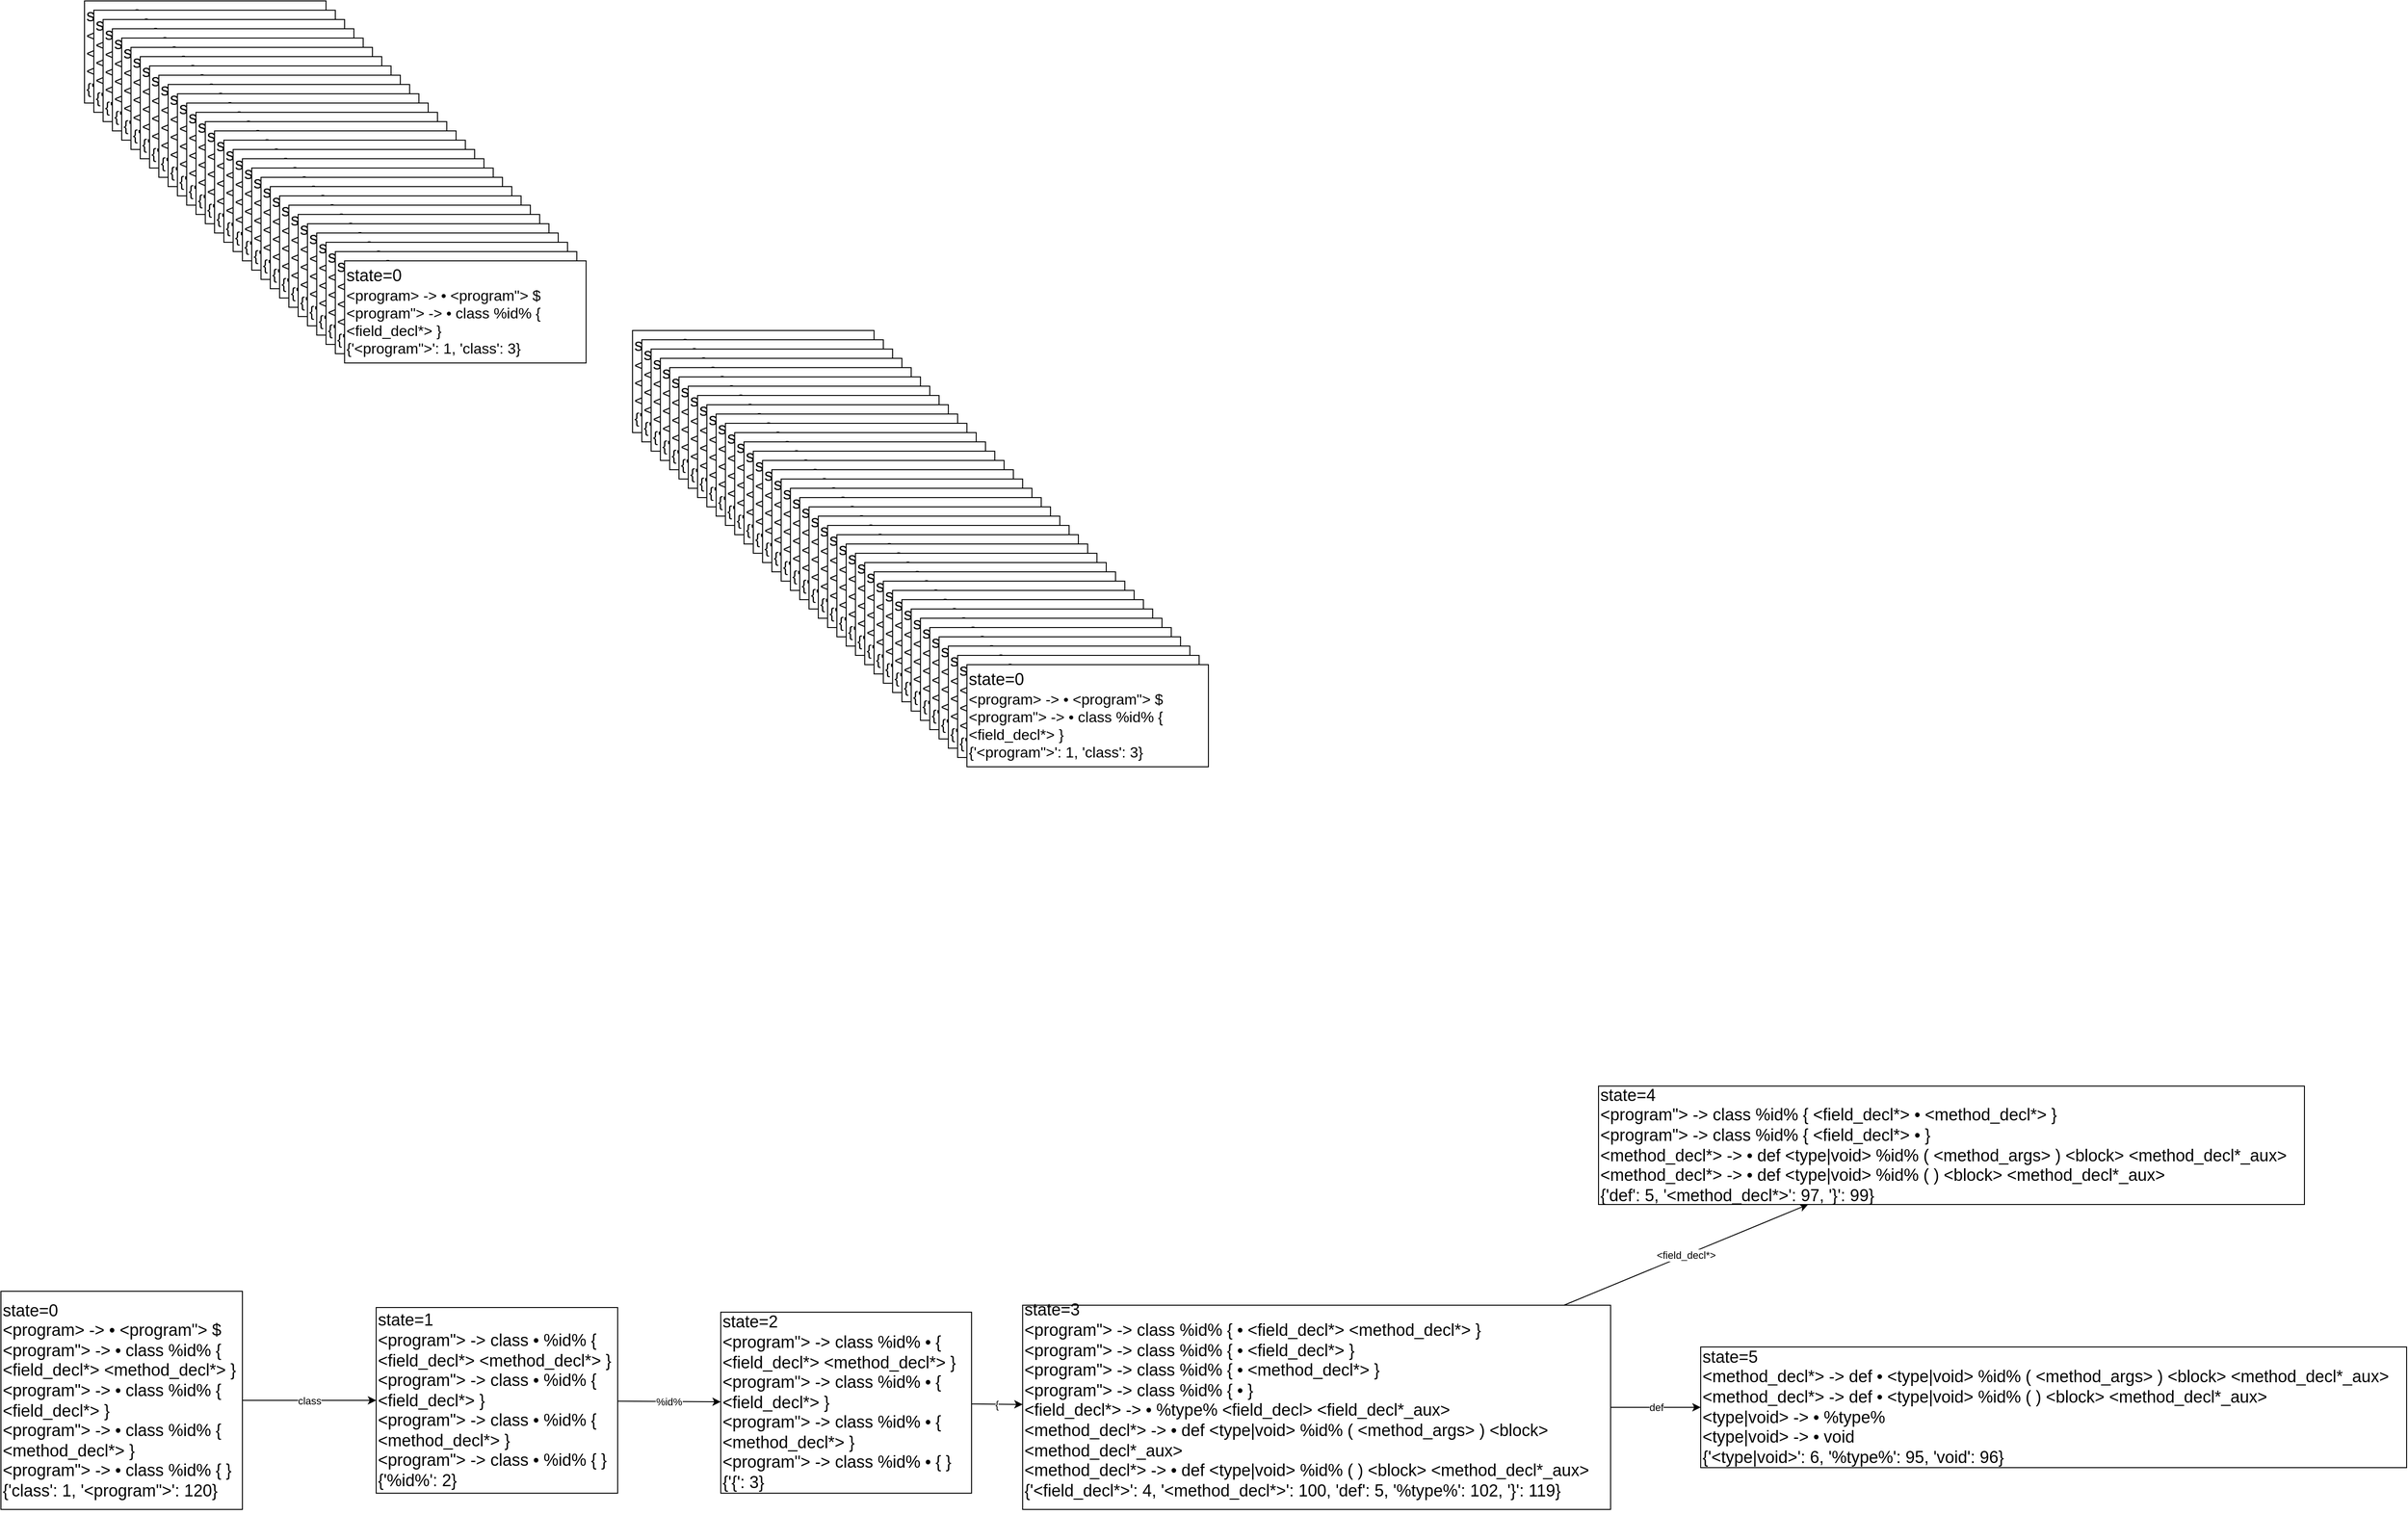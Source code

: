 <mxfile version="14.9.6" type="device"><diagram id="N5HbH7tPB-OJK3eR5Chv" name="Page-1"><mxGraphModel dx="1412" dy="685" grid="1" gridSize="10" guides="1" tooltips="1" connect="1" arrows="1" fold="1" page="1" pageScale="1" pageWidth="827" pageHeight="1169" math="0" shadow="0"><root><mxCell id="0"/><mxCell id="1" parent="0"/><mxCell id="Tpk0K-inNcOWAKqMkhPN-53" value="&lt;div&gt;&lt;font style=&quot;font-size: 18px&quot;&gt;state=0&lt;/font&gt;&lt;/div&gt;&lt;div&gt;&lt;font size=&quot;3&quot;&gt;&amp;lt;program&amp;gt; -&amp;gt; • &amp;lt;program&quot;&amp;gt; $&lt;/font&gt;&lt;/div&gt;&lt;div&gt;&lt;font size=&quot;3&quot;&gt;&amp;lt;program&quot;&amp;gt; -&amp;gt; • class %id% { &amp;lt;field_decl*&amp;gt; }&lt;/font&gt;&lt;/div&gt;&lt;div&gt;&lt;font size=&quot;3&quot;&gt;{'&amp;lt;program&quot;&amp;gt;': 1, 'class': 3}&lt;/font&gt;&lt;/div&gt;" style="rounded=0;whiteSpace=wrap;html=1;fillColor=#FFFFFF;align=left;" parent="1" vertex="1"><mxGeometry x="-30" width="260" height="110" as="geometry"/></mxCell><mxCell id="hwu3mUhsIaWQQmxtXHUg-1" value="&lt;div&gt;&lt;font style=&quot;font-size: 18px&quot;&gt;state=0&lt;/font&gt;&lt;/div&gt;&lt;div&gt;&lt;font size=&quot;3&quot;&gt;&amp;lt;program&amp;gt; -&amp;gt; • &amp;lt;program&quot;&amp;gt; $&lt;/font&gt;&lt;/div&gt;&lt;div&gt;&lt;font size=&quot;3&quot;&gt;&amp;lt;program&quot;&amp;gt; -&amp;gt; • class %id% { &amp;lt;field_decl*&amp;gt; }&lt;/font&gt;&lt;/div&gt;&lt;div&gt;&lt;font size=&quot;3&quot;&gt;{'&amp;lt;program&quot;&amp;gt;': 1, 'class': 3}&lt;/font&gt;&lt;/div&gt;" style="rounded=0;whiteSpace=wrap;html=1;fillColor=#FFFFFF;align=left;" vertex="1" parent="1"><mxGeometry x="-20" y="10" width="260" height="110" as="geometry"/></mxCell><mxCell id="hwu3mUhsIaWQQmxtXHUg-2" value="&lt;div&gt;&lt;font style=&quot;font-size: 18px&quot;&gt;state=0&lt;/font&gt;&lt;/div&gt;&lt;div&gt;&lt;font size=&quot;3&quot;&gt;&amp;lt;program&amp;gt; -&amp;gt; • &amp;lt;program&quot;&amp;gt; $&lt;/font&gt;&lt;/div&gt;&lt;div&gt;&lt;font size=&quot;3&quot;&gt;&amp;lt;program&quot;&amp;gt; -&amp;gt; • class %id% { &amp;lt;field_decl*&amp;gt; }&lt;/font&gt;&lt;/div&gt;&lt;div&gt;&lt;font size=&quot;3&quot;&gt;{'&amp;lt;program&quot;&amp;gt;': 1, 'class': 3}&lt;/font&gt;&lt;/div&gt;" style="rounded=0;whiteSpace=wrap;html=1;fillColor=#FFFFFF;align=left;" vertex="1" parent="1"><mxGeometry x="-10" y="20" width="260" height="110" as="geometry"/></mxCell><mxCell id="hwu3mUhsIaWQQmxtXHUg-3" value="&lt;div&gt;&lt;font style=&quot;font-size: 18px&quot;&gt;state=0&lt;/font&gt;&lt;/div&gt;&lt;div&gt;&lt;font size=&quot;3&quot;&gt;&amp;lt;program&amp;gt; -&amp;gt; • &amp;lt;program&quot;&amp;gt; $&lt;/font&gt;&lt;/div&gt;&lt;div&gt;&lt;font size=&quot;3&quot;&gt;&amp;lt;program&quot;&amp;gt; -&amp;gt; • class %id% { &amp;lt;field_decl*&amp;gt; }&lt;/font&gt;&lt;/div&gt;&lt;div&gt;&lt;font size=&quot;3&quot;&gt;{'&amp;lt;program&quot;&amp;gt;': 1, 'class': 3}&lt;/font&gt;&lt;/div&gt;" style="rounded=0;whiteSpace=wrap;html=1;fillColor=#FFFFFF;align=left;" vertex="1" parent="1"><mxGeometry y="30" width="260" height="110" as="geometry"/></mxCell><mxCell id="hwu3mUhsIaWQQmxtXHUg-4" value="&lt;div&gt;&lt;font style=&quot;font-size: 18px&quot;&gt;state=0&lt;/font&gt;&lt;/div&gt;&lt;div&gt;&lt;font size=&quot;3&quot;&gt;&amp;lt;program&amp;gt; -&amp;gt; • &amp;lt;program&quot;&amp;gt; $&lt;/font&gt;&lt;/div&gt;&lt;div&gt;&lt;font size=&quot;3&quot;&gt;&amp;lt;program&quot;&amp;gt; -&amp;gt; • class %id% { &amp;lt;field_decl*&amp;gt; }&lt;/font&gt;&lt;/div&gt;&lt;div&gt;&lt;font size=&quot;3&quot;&gt;{'&amp;lt;program&quot;&amp;gt;': 1, 'class': 3}&lt;/font&gt;&lt;/div&gt;" style="rounded=0;whiteSpace=wrap;html=1;fillColor=#FFFFFF;align=left;" vertex="1" parent="1"><mxGeometry x="10" y="40" width="260" height="110" as="geometry"/></mxCell><mxCell id="hwu3mUhsIaWQQmxtXHUg-5" value="&lt;div&gt;&lt;font style=&quot;font-size: 18px&quot;&gt;state=0&lt;/font&gt;&lt;/div&gt;&lt;div&gt;&lt;font size=&quot;3&quot;&gt;&amp;lt;program&amp;gt; -&amp;gt; • &amp;lt;program&quot;&amp;gt; $&lt;/font&gt;&lt;/div&gt;&lt;div&gt;&lt;font size=&quot;3&quot;&gt;&amp;lt;program&quot;&amp;gt; -&amp;gt; • class %id% { &amp;lt;field_decl*&amp;gt; }&lt;/font&gt;&lt;/div&gt;&lt;div&gt;&lt;font size=&quot;3&quot;&gt;{'&amp;lt;program&quot;&amp;gt;': 1, 'class': 3}&lt;/font&gt;&lt;/div&gt;" style="rounded=0;whiteSpace=wrap;html=1;fillColor=#FFFFFF;align=left;" vertex="1" parent="1"><mxGeometry x="20" y="50" width="260" height="110" as="geometry"/></mxCell><mxCell id="hwu3mUhsIaWQQmxtXHUg-6" value="&lt;div&gt;&lt;font style=&quot;font-size: 18px&quot;&gt;state=0&lt;/font&gt;&lt;/div&gt;&lt;div&gt;&lt;font size=&quot;3&quot;&gt;&amp;lt;program&amp;gt; -&amp;gt; • &amp;lt;program&quot;&amp;gt; $&lt;/font&gt;&lt;/div&gt;&lt;div&gt;&lt;font size=&quot;3&quot;&gt;&amp;lt;program&quot;&amp;gt; -&amp;gt; • class %id% { &amp;lt;field_decl*&amp;gt; }&lt;/font&gt;&lt;/div&gt;&lt;div&gt;&lt;font size=&quot;3&quot;&gt;{'&amp;lt;program&quot;&amp;gt;': 1, 'class': 3}&lt;/font&gt;&lt;/div&gt;" style="rounded=0;whiteSpace=wrap;html=1;fillColor=#FFFFFF;align=left;" vertex="1" parent="1"><mxGeometry x="30" y="60" width="260" height="110" as="geometry"/></mxCell><mxCell id="hwu3mUhsIaWQQmxtXHUg-7" value="&lt;div&gt;&lt;font style=&quot;font-size: 18px&quot;&gt;state=0&lt;/font&gt;&lt;/div&gt;&lt;div&gt;&lt;font size=&quot;3&quot;&gt;&amp;lt;program&amp;gt; -&amp;gt; • &amp;lt;program&quot;&amp;gt; $&lt;/font&gt;&lt;/div&gt;&lt;div&gt;&lt;font size=&quot;3&quot;&gt;&amp;lt;program&quot;&amp;gt; -&amp;gt; • class %id% { &amp;lt;field_decl*&amp;gt; }&lt;/font&gt;&lt;/div&gt;&lt;div&gt;&lt;font size=&quot;3&quot;&gt;{'&amp;lt;program&quot;&amp;gt;': 1, 'class': 3}&lt;/font&gt;&lt;/div&gt;" style="rounded=0;whiteSpace=wrap;html=1;fillColor=#FFFFFF;align=left;" vertex="1" parent="1"><mxGeometry x="40" y="70" width="260" height="110" as="geometry"/></mxCell><mxCell id="hwu3mUhsIaWQQmxtXHUg-8" value="&lt;div&gt;&lt;font style=&quot;font-size: 18px&quot;&gt;state=0&lt;/font&gt;&lt;/div&gt;&lt;div&gt;&lt;font size=&quot;3&quot;&gt;&amp;lt;program&amp;gt; -&amp;gt; • &amp;lt;program&quot;&amp;gt; $&lt;/font&gt;&lt;/div&gt;&lt;div&gt;&lt;font size=&quot;3&quot;&gt;&amp;lt;program&quot;&amp;gt; -&amp;gt; • class %id% { &amp;lt;field_decl*&amp;gt; }&lt;/font&gt;&lt;/div&gt;&lt;div&gt;&lt;font size=&quot;3&quot;&gt;{'&amp;lt;program&quot;&amp;gt;': 1, 'class': 3}&lt;/font&gt;&lt;/div&gt;" style="rounded=0;whiteSpace=wrap;html=1;fillColor=#FFFFFF;align=left;" vertex="1" parent="1"><mxGeometry x="50" y="80" width="260" height="110" as="geometry"/></mxCell><mxCell id="hwu3mUhsIaWQQmxtXHUg-9" value="&lt;div&gt;&lt;font style=&quot;font-size: 18px&quot;&gt;state=0&lt;/font&gt;&lt;/div&gt;&lt;div&gt;&lt;font size=&quot;3&quot;&gt;&amp;lt;program&amp;gt; -&amp;gt; • &amp;lt;program&quot;&amp;gt; $&lt;/font&gt;&lt;/div&gt;&lt;div&gt;&lt;font size=&quot;3&quot;&gt;&amp;lt;program&quot;&amp;gt; -&amp;gt; • class %id% { &amp;lt;field_decl*&amp;gt; }&lt;/font&gt;&lt;/div&gt;&lt;div&gt;&lt;font size=&quot;3&quot;&gt;{'&amp;lt;program&quot;&amp;gt;': 1, 'class': 3}&lt;/font&gt;&lt;/div&gt;" style="rounded=0;whiteSpace=wrap;html=1;fillColor=#FFFFFF;align=left;" vertex="1" parent="1"><mxGeometry x="60" y="90" width="260" height="110" as="geometry"/></mxCell><mxCell id="hwu3mUhsIaWQQmxtXHUg-10" value="&lt;div&gt;&lt;font style=&quot;font-size: 18px&quot;&gt;state=0&lt;/font&gt;&lt;/div&gt;&lt;div&gt;&lt;font size=&quot;3&quot;&gt;&amp;lt;program&amp;gt; -&amp;gt; • &amp;lt;program&quot;&amp;gt; $&lt;/font&gt;&lt;/div&gt;&lt;div&gt;&lt;font size=&quot;3&quot;&gt;&amp;lt;program&quot;&amp;gt; -&amp;gt; • class %id% { &amp;lt;field_decl*&amp;gt; }&lt;/font&gt;&lt;/div&gt;&lt;div&gt;&lt;font size=&quot;3&quot;&gt;{'&amp;lt;program&quot;&amp;gt;': 1, 'class': 3}&lt;/font&gt;&lt;/div&gt;" style="rounded=0;whiteSpace=wrap;html=1;fillColor=#FFFFFF;align=left;" vertex="1" parent="1"><mxGeometry x="70" y="100" width="260" height="110" as="geometry"/></mxCell><mxCell id="hwu3mUhsIaWQQmxtXHUg-11" value="&lt;div&gt;&lt;font style=&quot;font-size: 18px&quot;&gt;state=0&lt;/font&gt;&lt;/div&gt;&lt;div&gt;&lt;font size=&quot;3&quot;&gt;&amp;lt;program&amp;gt; -&amp;gt; • &amp;lt;program&quot;&amp;gt; $&lt;/font&gt;&lt;/div&gt;&lt;div&gt;&lt;font size=&quot;3&quot;&gt;&amp;lt;program&quot;&amp;gt; -&amp;gt; • class %id% { &amp;lt;field_decl*&amp;gt; }&lt;/font&gt;&lt;/div&gt;&lt;div&gt;&lt;font size=&quot;3&quot;&gt;{'&amp;lt;program&quot;&amp;gt;': 1, 'class': 3}&lt;/font&gt;&lt;/div&gt;" style="rounded=0;whiteSpace=wrap;html=1;fillColor=#FFFFFF;align=left;" vertex="1" parent="1"><mxGeometry x="80" y="110" width="260" height="110" as="geometry"/></mxCell><mxCell id="hwu3mUhsIaWQQmxtXHUg-12" value="&lt;div&gt;&lt;font style=&quot;font-size: 18px&quot;&gt;state=0&lt;/font&gt;&lt;/div&gt;&lt;div&gt;&lt;font size=&quot;3&quot;&gt;&amp;lt;program&amp;gt; -&amp;gt; • &amp;lt;program&quot;&amp;gt; $&lt;/font&gt;&lt;/div&gt;&lt;div&gt;&lt;font size=&quot;3&quot;&gt;&amp;lt;program&quot;&amp;gt; -&amp;gt; • class %id% { &amp;lt;field_decl*&amp;gt; }&lt;/font&gt;&lt;/div&gt;&lt;div&gt;&lt;font size=&quot;3&quot;&gt;{'&amp;lt;program&quot;&amp;gt;': 1, 'class': 3}&lt;/font&gt;&lt;/div&gt;" style="rounded=0;whiteSpace=wrap;html=1;fillColor=#FFFFFF;align=left;" vertex="1" parent="1"><mxGeometry x="90" y="120" width="260" height="110" as="geometry"/></mxCell><mxCell id="hwu3mUhsIaWQQmxtXHUg-13" value="&lt;div&gt;&lt;font style=&quot;font-size: 18px&quot;&gt;state=0&lt;/font&gt;&lt;/div&gt;&lt;div&gt;&lt;font size=&quot;3&quot;&gt;&amp;lt;program&amp;gt; -&amp;gt; • &amp;lt;program&quot;&amp;gt; $&lt;/font&gt;&lt;/div&gt;&lt;div&gt;&lt;font size=&quot;3&quot;&gt;&amp;lt;program&quot;&amp;gt; -&amp;gt; • class %id% { &amp;lt;field_decl*&amp;gt; }&lt;/font&gt;&lt;/div&gt;&lt;div&gt;&lt;font size=&quot;3&quot;&gt;{'&amp;lt;program&quot;&amp;gt;': 1, 'class': 3}&lt;/font&gt;&lt;/div&gt;" style="rounded=0;whiteSpace=wrap;html=1;fillColor=#FFFFFF;align=left;" vertex="1" parent="1"><mxGeometry x="100" y="130" width="260" height="110" as="geometry"/></mxCell><mxCell id="hwu3mUhsIaWQQmxtXHUg-14" value="&lt;div&gt;&lt;font style=&quot;font-size: 18px&quot;&gt;state=0&lt;/font&gt;&lt;/div&gt;&lt;div&gt;&lt;font size=&quot;3&quot;&gt;&amp;lt;program&amp;gt; -&amp;gt; • &amp;lt;program&quot;&amp;gt; $&lt;/font&gt;&lt;/div&gt;&lt;div&gt;&lt;font size=&quot;3&quot;&gt;&amp;lt;program&quot;&amp;gt; -&amp;gt; • class %id% { &amp;lt;field_decl*&amp;gt; }&lt;/font&gt;&lt;/div&gt;&lt;div&gt;&lt;font size=&quot;3&quot;&gt;{'&amp;lt;program&quot;&amp;gt;': 1, 'class': 3}&lt;/font&gt;&lt;/div&gt;" style="rounded=0;whiteSpace=wrap;html=1;fillColor=#FFFFFF;align=left;" vertex="1" parent="1"><mxGeometry x="110" y="140" width="260" height="110" as="geometry"/></mxCell><mxCell id="hwu3mUhsIaWQQmxtXHUg-15" value="&lt;div&gt;&lt;font style=&quot;font-size: 18px&quot;&gt;state=0&lt;/font&gt;&lt;/div&gt;&lt;div&gt;&lt;font size=&quot;3&quot;&gt;&amp;lt;program&amp;gt; -&amp;gt; • &amp;lt;program&quot;&amp;gt; $&lt;/font&gt;&lt;/div&gt;&lt;div&gt;&lt;font size=&quot;3&quot;&gt;&amp;lt;program&quot;&amp;gt; -&amp;gt; • class %id% { &amp;lt;field_decl*&amp;gt; }&lt;/font&gt;&lt;/div&gt;&lt;div&gt;&lt;font size=&quot;3&quot;&gt;{'&amp;lt;program&quot;&amp;gt;': 1, 'class': 3}&lt;/font&gt;&lt;/div&gt;" style="rounded=0;whiteSpace=wrap;html=1;fillColor=#FFFFFF;align=left;" vertex="1" parent="1"><mxGeometry x="120" y="150" width="260" height="110" as="geometry"/></mxCell><mxCell id="hwu3mUhsIaWQQmxtXHUg-16" value="&lt;div&gt;&lt;font style=&quot;font-size: 18px&quot;&gt;state=0&lt;/font&gt;&lt;/div&gt;&lt;div&gt;&lt;font size=&quot;3&quot;&gt;&amp;lt;program&amp;gt; -&amp;gt; • &amp;lt;program&quot;&amp;gt; $&lt;/font&gt;&lt;/div&gt;&lt;div&gt;&lt;font size=&quot;3&quot;&gt;&amp;lt;program&quot;&amp;gt; -&amp;gt; • class %id% { &amp;lt;field_decl*&amp;gt; }&lt;/font&gt;&lt;/div&gt;&lt;div&gt;&lt;font size=&quot;3&quot;&gt;{'&amp;lt;program&quot;&amp;gt;': 1, 'class': 3}&lt;/font&gt;&lt;/div&gt;" style="rounded=0;whiteSpace=wrap;html=1;fillColor=#FFFFFF;align=left;" vertex="1" parent="1"><mxGeometry x="130" y="160" width="260" height="110" as="geometry"/></mxCell><mxCell id="hwu3mUhsIaWQQmxtXHUg-17" value="&lt;div&gt;&lt;font style=&quot;font-size: 18px&quot;&gt;state=0&lt;/font&gt;&lt;/div&gt;&lt;div&gt;&lt;font size=&quot;3&quot;&gt;&amp;lt;program&amp;gt; -&amp;gt; • &amp;lt;program&quot;&amp;gt; $&lt;/font&gt;&lt;/div&gt;&lt;div&gt;&lt;font size=&quot;3&quot;&gt;&amp;lt;program&quot;&amp;gt; -&amp;gt; • class %id% { &amp;lt;field_decl*&amp;gt; }&lt;/font&gt;&lt;/div&gt;&lt;div&gt;&lt;font size=&quot;3&quot;&gt;{'&amp;lt;program&quot;&amp;gt;': 1, 'class': 3}&lt;/font&gt;&lt;/div&gt;" style="rounded=0;whiteSpace=wrap;html=1;fillColor=#FFFFFF;align=left;" vertex="1" parent="1"><mxGeometry x="140" y="170" width="260" height="110" as="geometry"/></mxCell><mxCell id="hwu3mUhsIaWQQmxtXHUg-18" value="&lt;div&gt;&lt;font style=&quot;font-size: 18px&quot;&gt;state=0&lt;/font&gt;&lt;/div&gt;&lt;div&gt;&lt;font size=&quot;3&quot;&gt;&amp;lt;program&amp;gt; -&amp;gt; • &amp;lt;program&quot;&amp;gt; $&lt;/font&gt;&lt;/div&gt;&lt;div&gt;&lt;font size=&quot;3&quot;&gt;&amp;lt;program&quot;&amp;gt; -&amp;gt; • class %id% { &amp;lt;field_decl*&amp;gt; }&lt;/font&gt;&lt;/div&gt;&lt;div&gt;&lt;font size=&quot;3&quot;&gt;{'&amp;lt;program&quot;&amp;gt;': 1, 'class': 3}&lt;/font&gt;&lt;/div&gt;" style="rounded=0;whiteSpace=wrap;html=1;fillColor=#FFFFFF;align=left;" vertex="1" parent="1"><mxGeometry x="150" y="180" width="260" height="110" as="geometry"/></mxCell><mxCell id="hwu3mUhsIaWQQmxtXHUg-19" value="&lt;div&gt;&lt;font style=&quot;font-size: 18px&quot;&gt;state=0&lt;/font&gt;&lt;/div&gt;&lt;div&gt;&lt;font size=&quot;3&quot;&gt;&amp;lt;program&amp;gt; -&amp;gt; • &amp;lt;program&quot;&amp;gt; $&lt;/font&gt;&lt;/div&gt;&lt;div&gt;&lt;font size=&quot;3&quot;&gt;&amp;lt;program&quot;&amp;gt; -&amp;gt; • class %id% { &amp;lt;field_decl*&amp;gt; }&lt;/font&gt;&lt;/div&gt;&lt;div&gt;&lt;font size=&quot;3&quot;&gt;{'&amp;lt;program&quot;&amp;gt;': 1, 'class': 3}&lt;/font&gt;&lt;/div&gt;" style="rounded=0;whiteSpace=wrap;html=1;fillColor=#FFFFFF;align=left;" vertex="1" parent="1"><mxGeometry x="160" y="190" width="260" height="110" as="geometry"/></mxCell><mxCell id="hwu3mUhsIaWQQmxtXHUg-20" value="&lt;div&gt;&lt;font style=&quot;font-size: 18px&quot;&gt;state=0&lt;/font&gt;&lt;/div&gt;&lt;div&gt;&lt;font size=&quot;3&quot;&gt;&amp;lt;program&amp;gt; -&amp;gt; • &amp;lt;program&quot;&amp;gt; $&lt;/font&gt;&lt;/div&gt;&lt;div&gt;&lt;font size=&quot;3&quot;&gt;&amp;lt;program&quot;&amp;gt; -&amp;gt; • class %id% { &amp;lt;field_decl*&amp;gt; }&lt;/font&gt;&lt;/div&gt;&lt;div&gt;&lt;font size=&quot;3&quot;&gt;{'&amp;lt;program&quot;&amp;gt;': 1, 'class': 3}&lt;/font&gt;&lt;/div&gt;" style="rounded=0;whiteSpace=wrap;html=1;fillColor=#FFFFFF;align=left;" vertex="1" parent="1"><mxGeometry x="170" y="200" width="260" height="110" as="geometry"/></mxCell><mxCell id="hwu3mUhsIaWQQmxtXHUg-21" value="&lt;div&gt;&lt;font style=&quot;font-size: 18px&quot;&gt;state=0&lt;/font&gt;&lt;/div&gt;&lt;div&gt;&lt;font size=&quot;3&quot;&gt;&amp;lt;program&amp;gt; -&amp;gt; • &amp;lt;program&quot;&amp;gt; $&lt;/font&gt;&lt;/div&gt;&lt;div&gt;&lt;font size=&quot;3&quot;&gt;&amp;lt;program&quot;&amp;gt; -&amp;gt; • class %id% { &amp;lt;field_decl*&amp;gt; }&lt;/font&gt;&lt;/div&gt;&lt;div&gt;&lt;font size=&quot;3&quot;&gt;{'&amp;lt;program&quot;&amp;gt;': 1, 'class': 3}&lt;/font&gt;&lt;/div&gt;" style="rounded=0;whiteSpace=wrap;html=1;fillColor=#FFFFFF;align=left;" vertex="1" parent="1"><mxGeometry x="180" y="210" width="260" height="110" as="geometry"/></mxCell><mxCell id="hwu3mUhsIaWQQmxtXHUg-22" value="&lt;div&gt;&lt;font style=&quot;font-size: 18px&quot;&gt;state=0&lt;/font&gt;&lt;/div&gt;&lt;div&gt;&lt;font size=&quot;3&quot;&gt;&amp;lt;program&amp;gt; -&amp;gt; • &amp;lt;program&quot;&amp;gt; $&lt;/font&gt;&lt;/div&gt;&lt;div&gt;&lt;font size=&quot;3&quot;&gt;&amp;lt;program&quot;&amp;gt; -&amp;gt; • class %id% { &amp;lt;field_decl*&amp;gt; }&lt;/font&gt;&lt;/div&gt;&lt;div&gt;&lt;font size=&quot;3&quot;&gt;{'&amp;lt;program&quot;&amp;gt;': 1, 'class': 3}&lt;/font&gt;&lt;/div&gt;" style="rounded=0;whiteSpace=wrap;html=1;fillColor=#FFFFFF;align=left;" vertex="1" parent="1"><mxGeometry x="190" y="220" width="260" height="110" as="geometry"/></mxCell><mxCell id="hwu3mUhsIaWQQmxtXHUg-23" value="&lt;div&gt;&lt;font style=&quot;font-size: 18px&quot;&gt;state=0&lt;/font&gt;&lt;/div&gt;&lt;div&gt;&lt;font size=&quot;3&quot;&gt;&amp;lt;program&amp;gt; -&amp;gt; • &amp;lt;program&quot;&amp;gt; $&lt;/font&gt;&lt;/div&gt;&lt;div&gt;&lt;font size=&quot;3&quot;&gt;&amp;lt;program&quot;&amp;gt; -&amp;gt; • class %id% { &amp;lt;field_decl*&amp;gt; }&lt;/font&gt;&lt;/div&gt;&lt;div&gt;&lt;font size=&quot;3&quot;&gt;{'&amp;lt;program&quot;&amp;gt;': 1, 'class': 3}&lt;/font&gt;&lt;/div&gt;" style="rounded=0;whiteSpace=wrap;html=1;fillColor=#FFFFFF;align=left;" vertex="1" parent="1"><mxGeometry x="200" y="230" width="260" height="110" as="geometry"/></mxCell><mxCell id="hwu3mUhsIaWQQmxtXHUg-24" value="&lt;div&gt;&lt;font style=&quot;font-size: 18px&quot;&gt;state=0&lt;/font&gt;&lt;/div&gt;&lt;div&gt;&lt;font size=&quot;3&quot;&gt;&amp;lt;program&amp;gt; -&amp;gt; • &amp;lt;program&quot;&amp;gt; $&lt;/font&gt;&lt;/div&gt;&lt;div&gt;&lt;font size=&quot;3&quot;&gt;&amp;lt;program&quot;&amp;gt; -&amp;gt; • class %id% { &amp;lt;field_decl*&amp;gt; }&lt;/font&gt;&lt;/div&gt;&lt;div&gt;&lt;font size=&quot;3&quot;&gt;{'&amp;lt;program&quot;&amp;gt;': 1, 'class': 3}&lt;/font&gt;&lt;/div&gt;" style="rounded=0;whiteSpace=wrap;html=1;fillColor=#FFFFFF;align=left;" vertex="1" parent="1"><mxGeometry x="210" y="240" width="260" height="110" as="geometry"/></mxCell><mxCell id="hwu3mUhsIaWQQmxtXHUg-25" value="&lt;div&gt;&lt;font style=&quot;font-size: 18px&quot;&gt;state=0&lt;/font&gt;&lt;/div&gt;&lt;div&gt;&lt;font size=&quot;3&quot;&gt;&amp;lt;program&amp;gt; -&amp;gt; • &amp;lt;program&quot;&amp;gt; $&lt;/font&gt;&lt;/div&gt;&lt;div&gt;&lt;font size=&quot;3&quot;&gt;&amp;lt;program&quot;&amp;gt; -&amp;gt; • class %id% { &amp;lt;field_decl*&amp;gt; }&lt;/font&gt;&lt;/div&gt;&lt;div&gt;&lt;font size=&quot;3&quot;&gt;{'&amp;lt;program&quot;&amp;gt;': 1, 'class': 3}&lt;/font&gt;&lt;/div&gt;" style="rounded=0;whiteSpace=wrap;html=1;fillColor=#FFFFFF;align=left;" vertex="1" parent="1"><mxGeometry x="220" y="250" width="260" height="110" as="geometry"/></mxCell><mxCell id="hwu3mUhsIaWQQmxtXHUg-26" value="&lt;div&gt;&lt;font style=&quot;font-size: 18px&quot;&gt;state=0&lt;/font&gt;&lt;/div&gt;&lt;div&gt;&lt;font size=&quot;3&quot;&gt;&amp;lt;program&amp;gt; -&amp;gt; • &amp;lt;program&quot;&amp;gt; $&lt;/font&gt;&lt;/div&gt;&lt;div&gt;&lt;font size=&quot;3&quot;&gt;&amp;lt;program&quot;&amp;gt; -&amp;gt; • class %id% { &amp;lt;field_decl*&amp;gt; }&lt;/font&gt;&lt;/div&gt;&lt;div&gt;&lt;font size=&quot;3&quot;&gt;{'&amp;lt;program&quot;&amp;gt;': 1, 'class': 3}&lt;/font&gt;&lt;/div&gt;" style="rounded=0;whiteSpace=wrap;html=1;fillColor=#FFFFFF;align=left;" vertex="1" parent="1"><mxGeometry x="230" y="260" width="260" height="110" as="geometry"/></mxCell><mxCell id="hwu3mUhsIaWQQmxtXHUg-27" value="&lt;div&gt;&lt;font style=&quot;font-size: 18px&quot;&gt;state=0&lt;/font&gt;&lt;/div&gt;&lt;div&gt;&lt;font size=&quot;3&quot;&gt;&amp;lt;program&amp;gt; -&amp;gt; • &amp;lt;program&quot;&amp;gt; $&lt;/font&gt;&lt;/div&gt;&lt;div&gt;&lt;font size=&quot;3&quot;&gt;&amp;lt;program&quot;&amp;gt; -&amp;gt; • class %id% { &amp;lt;field_decl*&amp;gt; }&lt;/font&gt;&lt;/div&gt;&lt;div&gt;&lt;font size=&quot;3&quot;&gt;{'&amp;lt;program&quot;&amp;gt;': 1, 'class': 3}&lt;/font&gt;&lt;/div&gt;" style="rounded=0;whiteSpace=wrap;html=1;fillColor=#FFFFFF;align=left;" vertex="1" parent="1"><mxGeometry x="240" y="270" width="260" height="110" as="geometry"/></mxCell><mxCell id="hwu3mUhsIaWQQmxtXHUg-28" value="&lt;div&gt;&lt;font style=&quot;font-size: 18px&quot;&gt;state=0&lt;/font&gt;&lt;/div&gt;&lt;div&gt;&lt;font size=&quot;3&quot;&gt;&amp;lt;program&amp;gt; -&amp;gt; • &amp;lt;program&quot;&amp;gt; $&lt;/font&gt;&lt;/div&gt;&lt;div&gt;&lt;font size=&quot;3&quot;&gt;&amp;lt;program&quot;&amp;gt; -&amp;gt; • class %id% { &amp;lt;field_decl*&amp;gt; }&lt;/font&gt;&lt;/div&gt;&lt;div&gt;&lt;font size=&quot;3&quot;&gt;{'&amp;lt;program&quot;&amp;gt;': 1, 'class': 3}&lt;/font&gt;&lt;/div&gt;" style="rounded=0;whiteSpace=wrap;html=1;fillColor=#FFFFFF;align=left;" vertex="1" parent="1"><mxGeometry x="250" y="280" width="260" height="110" as="geometry"/></mxCell><mxCell id="hwu3mUhsIaWQQmxtXHUg-78" value="&amp;lt;field_decl*&amp;gt;" style="edgeStyle=none;rounded=0;orthogonalLoop=1;jettySize=auto;html=1;" edge="1" parent="1" source="hwu3mUhsIaWQQmxtXHUg-29" target="hwu3mUhsIaWQQmxtXHUg-70"><mxGeometry relative="1" as="geometry"/></mxCell><mxCell id="hwu3mUhsIaWQQmxtXHUg-80" value="def" style="edgeStyle=none;rounded=0;orthogonalLoop=1;jettySize=auto;html=1;" edge="1" parent="1" source="hwu3mUhsIaWQQmxtXHUg-29" target="hwu3mUhsIaWQQmxtXHUg-79"><mxGeometry relative="1" as="geometry"/></mxCell><mxCell id="hwu3mUhsIaWQQmxtXHUg-29" value="&lt;div&gt;&lt;span style=&quot;font-size: 18px&quot;&gt;state=3&lt;/span&gt;&lt;/div&gt;&lt;div&gt;&lt;span style=&quot;font-size: 18px&quot;&gt;&amp;lt;program&quot;&amp;gt; -&amp;gt; class %id% { • &amp;lt;field_decl*&amp;gt; &amp;lt;method_decl*&amp;gt; }&lt;/span&gt;&lt;/div&gt;&lt;div&gt;&lt;span style=&quot;font-size: 18px&quot;&gt;&amp;lt;program&quot;&amp;gt; -&amp;gt; class %id% { • &amp;lt;field_decl*&amp;gt; }&lt;/span&gt;&lt;/div&gt;&lt;div&gt;&lt;span style=&quot;font-size: 18px&quot;&gt;&amp;lt;program&quot;&amp;gt; -&amp;gt; class %id% { • &amp;lt;method_decl*&amp;gt; }&lt;/span&gt;&lt;/div&gt;&lt;div&gt;&lt;span style=&quot;font-size: 18px&quot;&gt;&amp;lt;program&quot;&amp;gt; -&amp;gt; class %id% { • }&lt;/span&gt;&lt;/div&gt;&lt;div&gt;&lt;span style=&quot;font-size: 18px&quot;&gt;&amp;lt;field_decl*&amp;gt; -&amp;gt; • %type% &amp;lt;field_decl&amp;gt; &amp;lt;field_decl*_aux&amp;gt;&lt;/span&gt;&lt;/div&gt;&lt;div&gt;&lt;span style=&quot;font-size: 18px&quot;&gt;&amp;lt;method_decl*&amp;gt; -&amp;gt; • def &amp;lt;type|void&amp;gt; %id% ( &amp;lt;method_args&amp;gt; ) &amp;lt;block&amp;gt; &amp;lt;method_decl*_aux&amp;gt;&lt;/span&gt;&lt;/div&gt;&lt;div&gt;&lt;span style=&quot;font-size: 18px&quot;&gt;&amp;lt;method_decl*&amp;gt; -&amp;gt; • def &amp;lt;type|void&amp;gt; %id% ( ) &amp;lt;block&amp;gt; &amp;lt;method_decl*_aux&amp;gt;&lt;/span&gt;&lt;/div&gt;&lt;div&gt;&lt;span style=&quot;font-size: 18px&quot;&gt;{'&amp;lt;field_decl*&amp;gt;': 4, '&amp;lt;method_decl*&amp;gt;': 100, 'def': 5, '%type%': 102, '}': 119}&lt;/span&gt;&lt;/div&gt;&lt;div&gt;&lt;br&gt;&lt;/div&gt;" style="rounded=0;whiteSpace=wrap;html=1;fillColor=#FFFFFF;align=left;" vertex="1" parent="1"><mxGeometry x="980" y="1405" width="633" height="220" as="geometry"/></mxCell><mxCell id="hwu3mUhsIaWQQmxtXHUg-77" value="{" style="edgeStyle=none;rounded=0;orthogonalLoop=1;jettySize=auto;html=1;" edge="1" parent="1" source="hwu3mUhsIaWQQmxtXHUg-30" target="hwu3mUhsIaWQQmxtXHUg-29"><mxGeometry relative="1" as="geometry"/></mxCell><mxCell id="hwu3mUhsIaWQQmxtXHUg-30" value="&lt;div&gt;&lt;span style=&quot;font-size: 18px&quot;&gt;state=2&lt;/span&gt;&lt;/div&gt;&lt;div&gt;&lt;span style=&quot;font-size: 18px&quot;&gt;&amp;lt;program&quot;&amp;gt; -&amp;gt; class %id% • { &amp;lt;field_decl*&amp;gt; &amp;lt;method_decl*&amp;gt; }&lt;/span&gt;&lt;/div&gt;&lt;div&gt;&lt;span style=&quot;font-size: 18px&quot;&gt;&amp;lt;program&quot;&amp;gt; -&amp;gt; class %id% • { &amp;lt;field_decl*&amp;gt; }&lt;/span&gt;&lt;/div&gt;&lt;div&gt;&lt;span style=&quot;font-size: 18px&quot;&gt;&amp;lt;program&quot;&amp;gt; -&amp;gt; class %id% • { &amp;lt;method_decl*&amp;gt; }&lt;/span&gt;&lt;/div&gt;&lt;div&gt;&lt;span style=&quot;font-size: 18px&quot;&gt;&amp;lt;program&quot;&amp;gt; -&amp;gt; class %id% • { }&lt;/span&gt;&lt;/div&gt;&lt;div&gt;&lt;span style=&quot;font-size: 18px&quot;&gt;{'{': 3}&lt;/span&gt;&lt;/div&gt;" style="rounded=0;whiteSpace=wrap;html=1;fillColor=#FFFFFF;align=left;" vertex="1" parent="1"><mxGeometry x="655" y="1412.5" width="270" height="195" as="geometry"/></mxCell><mxCell id="hwu3mUhsIaWQQmxtXHUg-75" value="%id%" style="edgeStyle=none;rounded=0;orthogonalLoop=1;jettySize=auto;html=1;" edge="1" parent="1" source="hwu3mUhsIaWQQmxtXHUg-31" target="hwu3mUhsIaWQQmxtXHUg-30"><mxGeometry relative="1" as="geometry"/></mxCell><mxCell id="hwu3mUhsIaWQQmxtXHUg-31" value="&lt;div&gt;&lt;span style=&quot;font-size: 18px&quot;&gt;state=1&lt;/span&gt;&lt;/div&gt;&lt;div&gt;&lt;span style=&quot;font-size: 18px&quot;&gt;&amp;lt;program&quot;&amp;gt; -&amp;gt; class • %id% { &amp;lt;field_decl*&amp;gt; &amp;lt;method_decl*&amp;gt; }&lt;/span&gt;&lt;/div&gt;&lt;div&gt;&lt;span style=&quot;font-size: 18px&quot;&gt;&amp;lt;program&quot;&amp;gt; -&amp;gt; class • %id% { &amp;lt;field_decl*&amp;gt; }&lt;/span&gt;&lt;/div&gt;&lt;div&gt;&lt;span style=&quot;font-size: 18px&quot;&gt;&amp;lt;program&quot;&amp;gt; -&amp;gt; class • %id% { &amp;lt;method_decl*&amp;gt; }&lt;/span&gt;&lt;/div&gt;&lt;div&gt;&lt;span style=&quot;font-size: 18px&quot;&gt;&amp;lt;program&quot;&amp;gt; -&amp;gt; class • %id% { }&lt;/span&gt;&lt;/div&gt;&lt;div&gt;&lt;span style=&quot;font-size: 18px&quot;&gt;{'%id%': 2}&lt;/span&gt;&lt;/div&gt;" style="rounded=0;whiteSpace=wrap;html=1;fillColor=#FFFFFF;align=left;" vertex="1" parent="1"><mxGeometry x="284" y="1407.5" width="260" height="200" as="geometry"/></mxCell><mxCell id="hwu3mUhsIaWQQmxtXHUg-73" value="class" style="rounded=0;orthogonalLoop=1;jettySize=auto;html=1;" edge="1" parent="1" source="hwu3mUhsIaWQQmxtXHUg-32" target="hwu3mUhsIaWQQmxtXHUg-31"><mxGeometry relative="1" as="geometry"/></mxCell><mxCell id="hwu3mUhsIaWQQmxtXHUg-32" value="&lt;div&gt;&lt;span style=&quot;font-size: 18px&quot;&gt;state=0&lt;/span&gt;&lt;/div&gt;&lt;div&gt;&lt;span style=&quot;font-size: 18px&quot;&gt;&amp;lt;program&amp;gt; -&amp;gt; • &amp;lt;program&quot;&amp;gt; $&lt;/span&gt;&lt;/div&gt;&lt;div&gt;&lt;span style=&quot;font-size: 18px&quot;&gt;&amp;lt;program&quot;&amp;gt; -&amp;gt; • class %id% { &amp;lt;field_decl*&amp;gt; &amp;lt;method_decl*&amp;gt; }&amp;nbsp;&lt;/span&gt;&lt;/div&gt;&lt;div&gt;&lt;span style=&quot;font-size: 18px&quot;&gt;&amp;lt;program&quot;&amp;gt; -&amp;gt; • class %id% { &amp;lt;field_decl*&amp;gt; }&lt;/span&gt;&lt;/div&gt;&lt;div&gt;&lt;span style=&quot;font-size: 18px&quot;&gt;&amp;lt;program&quot;&amp;gt; -&amp;gt; • class %id% { &amp;lt;method_decl*&amp;gt; }&lt;/span&gt;&lt;/div&gt;&lt;div&gt;&lt;span style=&quot;font-size: 18px&quot;&gt;&amp;lt;program&quot;&amp;gt; -&amp;gt; • class %id% { }&lt;/span&gt;&lt;/div&gt;&lt;div&gt;&lt;span style=&quot;font-size: 18px&quot;&gt;{'class': 1, '&amp;lt;program&quot;&amp;gt;': 120}&lt;/span&gt;&lt;/div&gt;" style="rounded=0;whiteSpace=wrap;html=1;fillColor=#FFFFFF;align=left;" vertex="1" parent="1"><mxGeometry x="-120" y="1390" width="260" height="235" as="geometry"/></mxCell><mxCell id="hwu3mUhsIaWQQmxtXHUg-33" value="&lt;div&gt;&lt;font style=&quot;font-size: 18px&quot;&gt;state=0&lt;/font&gt;&lt;/div&gt;&lt;div&gt;&lt;font size=&quot;3&quot;&gt;&amp;lt;program&amp;gt; -&amp;gt; • &amp;lt;program&quot;&amp;gt; $&lt;/font&gt;&lt;/div&gt;&lt;div&gt;&lt;font size=&quot;3&quot;&gt;&amp;lt;program&quot;&amp;gt; -&amp;gt; • class %id% { &amp;lt;field_decl*&amp;gt; }&lt;/font&gt;&lt;/div&gt;&lt;div&gt;&lt;font size=&quot;3&quot;&gt;{'&amp;lt;program&quot;&amp;gt;': 1, 'class': 3}&lt;/font&gt;&lt;/div&gt;" style="rounded=0;whiteSpace=wrap;html=1;fillColor=#FFFFFF;align=left;" vertex="1" parent="1"><mxGeometry x="560" y="355" width="260" height="110" as="geometry"/></mxCell><mxCell id="hwu3mUhsIaWQQmxtXHUg-34" value="&lt;div&gt;&lt;font style=&quot;font-size: 18px&quot;&gt;state=0&lt;/font&gt;&lt;/div&gt;&lt;div&gt;&lt;font size=&quot;3&quot;&gt;&amp;lt;program&amp;gt; -&amp;gt; • &amp;lt;program&quot;&amp;gt; $&lt;/font&gt;&lt;/div&gt;&lt;div&gt;&lt;font size=&quot;3&quot;&gt;&amp;lt;program&quot;&amp;gt; -&amp;gt; • class %id% { &amp;lt;field_decl*&amp;gt; }&lt;/font&gt;&lt;/div&gt;&lt;div&gt;&lt;font size=&quot;3&quot;&gt;{'&amp;lt;program&quot;&amp;gt;': 1, 'class': 3}&lt;/font&gt;&lt;/div&gt;" style="rounded=0;whiteSpace=wrap;html=1;fillColor=#FFFFFF;align=left;" vertex="1" parent="1"><mxGeometry x="570" y="365" width="260" height="110" as="geometry"/></mxCell><mxCell id="hwu3mUhsIaWQQmxtXHUg-35" value="&lt;div&gt;&lt;font style=&quot;font-size: 18px&quot;&gt;state=0&lt;/font&gt;&lt;/div&gt;&lt;div&gt;&lt;font size=&quot;3&quot;&gt;&amp;lt;program&amp;gt; -&amp;gt; • &amp;lt;program&quot;&amp;gt; $&lt;/font&gt;&lt;/div&gt;&lt;div&gt;&lt;font size=&quot;3&quot;&gt;&amp;lt;program&quot;&amp;gt; -&amp;gt; • class %id% { &amp;lt;field_decl*&amp;gt; }&lt;/font&gt;&lt;/div&gt;&lt;div&gt;&lt;font size=&quot;3&quot;&gt;{'&amp;lt;program&quot;&amp;gt;': 1, 'class': 3}&lt;/font&gt;&lt;/div&gt;" style="rounded=0;whiteSpace=wrap;html=1;fillColor=#FFFFFF;align=left;" vertex="1" parent="1"><mxGeometry x="580" y="375" width="260" height="110" as="geometry"/></mxCell><mxCell id="hwu3mUhsIaWQQmxtXHUg-36" value="&lt;div&gt;&lt;font style=&quot;font-size: 18px&quot;&gt;state=0&lt;/font&gt;&lt;/div&gt;&lt;div&gt;&lt;font size=&quot;3&quot;&gt;&amp;lt;program&amp;gt; -&amp;gt; • &amp;lt;program&quot;&amp;gt; $&lt;/font&gt;&lt;/div&gt;&lt;div&gt;&lt;font size=&quot;3&quot;&gt;&amp;lt;program&quot;&amp;gt; -&amp;gt; • class %id% { &amp;lt;field_decl*&amp;gt; }&lt;/font&gt;&lt;/div&gt;&lt;div&gt;&lt;font size=&quot;3&quot;&gt;{'&amp;lt;program&quot;&amp;gt;': 1, 'class': 3}&lt;/font&gt;&lt;/div&gt;" style="rounded=0;whiteSpace=wrap;html=1;fillColor=#FFFFFF;align=left;" vertex="1" parent="1"><mxGeometry x="590" y="385" width="260" height="110" as="geometry"/></mxCell><mxCell id="hwu3mUhsIaWQQmxtXHUg-37" value="&lt;div&gt;&lt;font style=&quot;font-size: 18px&quot;&gt;state=0&lt;/font&gt;&lt;/div&gt;&lt;div&gt;&lt;font size=&quot;3&quot;&gt;&amp;lt;program&amp;gt; -&amp;gt; • &amp;lt;program&quot;&amp;gt; $&lt;/font&gt;&lt;/div&gt;&lt;div&gt;&lt;font size=&quot;3&quot;&gt;&amp;lt;program&quot;&amp;gt; -&amp;gt; • class %id% { &amp;lt;field_decl*&amp;gt; }&lt;/font&gt;&lt;/div&gt;&lt;div&gt;&lt;font size=&quot;3&quot;&gt;{'&amp;lt;program&quot;&amp;gt;': 1, 'class': 3}&lt;/font&gt;&lt;/div&gt;" style="rounded=0;whiteSpace=wrap;html=1;fillColor=#FFFFFF;align=left;" vertex="1" parent="1"><mxGeometry x="600" y="395" width="260" height="110" as="geometry"/></mxCell><mxCell id="hwu3mUhsIaWQQmxtXHUg-38" value="&lt;div&gt;&lt;font style=&quot;font-size: 18px&quot;&gt;state=0&lt;/font&gt;&lt;/div&gt;&lt;div&gt;&lt;font size=&quot;3&quot;&gt;&amp;lt;program&amp;gt; -&amp;gt; • &amp;lt;program&quot;&amp;gt; $&lt;/font&gt;&lt;/div&gt;&lt;div&gt;&lt;font size=&quot;3&quot;&gt;&amp;lt;program&quot;&amp;gt; -&amp;gt; • class %id% { &amp;lt;field_decl*&amp;gt; }&lt;/font&gt;&lt;/div&gt;&lt;div&gt;&lt;font size=&quot;3&quot;&gt;{'&amp;lt;program&quot;&amp;gt;': 1, 'class': 3}&lt;/font&gt;&lt;/div&gt;" style="rounded=0;whiteSpace=wrap;html=1;fillColor=#FFFFFF;align=left;" vertex="1" parent="1"><mxGeometry x="610" y="405" width="260" height="110" as="geometry"/></mxCell><mxCell id="hwu3mUhsIaWQQmxtXHUg-39" value="&lt;div&gt;&lt;font style=&quot;font-size: 18px&quot;&gt;state=0&lt;/font&gt;&lt;/div&gt;&lt;div&gt;&lt;font size=&quot;3&quot;&gt;&amp;lt;program&amp;gt; -&amp;gt; • &amp;lt;program&quot;&amp;gt; $&lt;/font&gt;&lt;/div&gt;&lt;div&gt;&lt;font size=&quot;3&quot;&gt;&amp;lt;program&quot;&amp;gt; -&amp;gt; • class %id% { &amp;lt;field_decl*&amp;gt; }&lt;/font&gt;&lt;/div&gt;&lt;div&gt;&lt;font size=&quot;3&quot;&gt;{'&amp;lt;program&quot;&amp;gt;': 1, 'class': 3}&lt;/font&gt;&lt;/div&gt;" style="rounded=0;whiteSpace=wrap;html=1;fillColor=#FFFFFF;align=left;" vertex="1" parent="1"><mxGeometry x="620" y="415" width="260" height="110" as="geometry"/></mxCell><mxCell id="hwu3mUhsIaWQQmxtXHUg-40" value="&lt;div&gt;&lt;font style=&quot;font-size: 18px&quot;&gt;state=0&lt;/font&gt;&lt;/div&gt;&lt;div&gt;&lt;font size=&quot;3&quot;&gt;&amp;lt;program&amp;gt; -&amp;gt; • &amp;lt;program&quot;&amp;gt; $&lt;/font&gt;&lt;/div&gt;&lt;div&gt;&lt;font size=&quot;3&quot;&gt;&amp;lt;program&quot;&amp;gt; -&amp;gt; • class %id% { &amp;lt;field_decl*&amp;gt; }&lt;/font&gt;&lt;/div&gt;&lt;div&gt;&lt;font size=&quot;3&quot;&gt;{'&amp;lt;program&quot;&amp;gt;': 1, 'class': 3}&lt;/font&gt;&lt;/div&gt;" style="rounded=0;whiteSpace=wrap;html=1;fillColor=#FFFFFF;align=left;" vertex="1" parent="1"><mxGeometry x="630" y="425" width="260" height="110" as="geometry"/></mxCell><mxCell id="hwu3mUhsIaWQQmxtXHUg-41" value="&lt;div&gt;&lt;font style=&quot;font-size: 18px&quot;&gt;state=0&lt;/font&gt;&lt;/div&gt;&lt;div&gt;&lt;font size=&quot;3&quot;&gt;&amp;lt;program&amp;gt; -&amp;gt; • &amp;lt;program&quot;&amp;gt; $&lt;/font&gt;&lt;/div&gt;&lt;div&gt;&lt;font size=&quot;3&quot;&gt;&amp;lt;program&quot;&amp;gt; -&amp;gt; • class %id% { &amp;lt;field_decl*&amp;gt; }&lt;/font&gt;&lt;/div&gt;&lt;div&gt;&lt;font size=&quot;3&quot;&gt;{'&amp;lt;program&quot;&amp;gt;': 1, 'class': 3}&lt;/font&gt;&lt;/div&gt;" style="rounded=0;whiteSpace=wrap;html=1;fillColor=#FFFFFF;align=left;" vertex="1" parent="1"><mxGeometry x="640" y="435" width="260" height="110" as="geometry"/></mxCell><mxCell id="hwu3mUhsIaWQQmxtXHUg-42" value="&lt;div&gt;&lt;font style=&quot;font-size: 18px&quot;&gt;state=0&lt;/font&gt;&lt;/div&gt;&lt;div&gt;&lt;font size=&quot;3&quot;&gt;&amp;lt;program&amp;gt; -&amp;gt; • &amp;lt;program&quot;&amp;gt; $&lt;/font&gt;&lt;/div&gt;&lt;div&gt;&lt;font size=&quot;3&quot;&gt;&amp;lt;program&quot;&amp;gt; -&amp;gt; • class %id% { &amp;lt;field_decl*&amp;gt; }&lt;/font&gt;&lt;/div&gt;&lt;div&gt;&lt;font size=&quot;3&quot;&gt;{'&amp;lt;program&quot;&amp;gt;': 1, 'class': 3}&lt;/font&gt;&lt;/div&gt;" style="rounded=0;whiteSpace=wrap;html=1;fillColor=#FFFFFF;align=left;" vertex="1" parent="1"><mxGeometry x="650" y="445" width="260" height="110" as="geometry"/></mxCell><mxCell id="hwu3mUhsIaWQQmxtXHUg-43" value="&lt;div&gt;&lt;font style=&quot;font-size: 18px&quot;&gt;state=0&lt;/font&gt;&lt;/div&gt;&lt;div&gt;&lt;font size=&quot;3&quot;&gt;&amp;lt;program&amp;gt; -&amp;gt; • &amp;lt;program&quot;&amp;gt; $&lt;/font&gt;&lt;/div&gt;&lt;div&gt;&lt;font size=&quot;3&quot;&gt;&amp;lt;program&quot;&amp;gt; -&amp;gt; • class %id% { &amp;lt;field_decl*&amp;gt; }&lt;/font&gt;&lt;/div&gt;&lt;div&gt;&lt;font size=&quot;3&quot;&gt;{'&amp;lt;program&quot;&amp;gt;': 1, 'class': 3}&lt;/font&gt;&lt;/div&gt;" style="rounded=0;whiteSpace=wrap;html=1;fillColor=#FFFFFF;align=left;" vertex="1" parent="1"><mxGeometry x="660" y="455" width="260" height="110" as="geometry"/></mxCell><mxCell id="hwu3mUhsIaWQQmxtXHUg-44" value="&lt;div&gt;&lt;font style=&quot;font-size: 18px&quot;&gt;state=0&lt;/font&gt;&lt;/div&gt;&lt;div&gt;&lt;font size=&quot;3&quot;&gt;&amp;lt;program&amp;gt; -&amp;gt; • &amp;lt;program&quot;&amp;gt; $&lt;/font&gt;&lt;/div&gt;&lt;div&gt;&lt;font size=&quot;3&quot;&gt;&amp;lt;program&quot;&amp;gt; -&amp;gt; • class %id% { &amp;lt;field_decl*&amp;gt; }&lt;/font&gt;&lt;/div&gt;&lt;div&gt;&lt;font size=&quot;3&quot;&gt;{'&amp;lt;program&quot;&amp;gt;': 1, 'class': 3}&lt;/font&gt;&lt;/div&gt;" style="rounded=0;whiteSpace=wrap;html=1;fillColor=#FFFFFF;align=left;" vertex="1" parent="1"><mxGeometry x="670" y="465" width="260" height="110" as="geometry"/></mxCell><mxCell id="hwu3mUhsIaWQQmxtXHUg-45" value="&lt;div&gt;&lt;font style=&quot;font-size: 18px&quot;&gt;state=0&lt;/font&gt;&lt;/div&gt;&lt;div&gt;&lt;font size=&quot;3&quot;&gt;&amp;lt;program&amp;gt; -&amp;gt; • &amp;lt;program&quot;&amp;gt; $&lt;/font&gt;&lt;/div&gt;&lt;div&gt;&lt;font size=&quot;3&quot;&gt;&amp;lt;program&quot;&amp;gt; -&amp;gt; • class %id% { &amp;lt;field_decl*&amp;gt; }&lt;/font&gt;&lt;/div&gt;&lt;div&gt;&lt;font size=&quot;3&quot;&gt;{'&amp;lt;program&quot;&amp;gt;': 1, 'class': 3}&lt;/font&gt;&lt;/div&gt;" style="rounded=0;whiteSpace=wrap;html=1;fillColor=#FFFFFF;align=left;" vertex="1" parent="1"><mxGeometry x="680" y="475" width="260" height="110" as="geometry"/></mxCell><mxCell id="hwu3mUhsIaWQQmxtXHUg-46" value="&lt;div&gt;&lt;font style=&quot;font-size: 18px&quot;&gt;state=0&lt;/font&gt;&lt;/div&gt;&lt;div&gt;&lt;font size=&quot;3&quot;&gt;&amp;lt;program&amp;gt; -&amp;gt; • &amp;lt;program&quot;&amp;gt; $&lt;/font&gt;&lt;/div&gt;&lt;div&gt;&lt;font size=&quot;3&quot;&gt;&amp;lt;program&quot;&amp;gt; -&amp;gt; • class %id% { &amp;lt;field_decl*&amp;gt; }&lt;/font&gt;&lt;/div&gt;&lt;div&gt;&lt;font size=&quot;3&quot;&gt;{'&amp;lt;program&quot;&amp;gt;': 1, 'class': 3}&lt;/font&gt;&lt;/div&gt;" style="rounded=0;whiteSpace=wrap;html=1;fillColor=#FFFFFF;align=left;" vertex="1" parent="1"><mxGeometry x="690" y="485" width="260" height="110" as="geometry"/></mxCell><mxCell id="hwu3mUhsIaWQQmxtXHUg-47" value="&lt;div&gt;&lt;font style=&quot;font-size: 18px&quot;&gt;state=0&lt;/font&gt;&lt;/div&gt;&lt;div&gt;&lt;font size=&quot;3&quot;&gt;&amp;lt;program&amp;gt; -&amp;gt; • &amp;lt;program&quot;&amp;gt; $&lt;/font&gt;&lt;/div&gt;&lt;div&gt;&lt;font size=&quot;3&quot;&gt;&amp;lt;program&quot;&amp;gt; -&amp;gt; • class %id% { &amp;lt;field_decl*&amp;gt; }&lt;/font&gt;&lt;/div&gt;&lt;div&gt;&lt;font size=&quot;3&quot;&gt;{'&amp;lt;program&quot;&amp;gt;': 1, 'class': 3}&lt;/font&gt;&lt;/div&gt;" style="rounded=0;whiteSpace=wrap;html=1;fillColor=#FFFFFF;align=left;" vertex="1" parent="1"><mxGeometry x="700" y="495" width="260" height="110" as="geometry"/></mxCell><mxCell id="hwu3mUhsIaWQQmxtXHUg-48" value="&lt;div&gt;&lt;font style=&quot;font-size: 18px&quot;&gt;state=0&lt;/font&gt;&lt;/div&gt;&lt;div&gt;&lt;font size=&quot;3&quot;&gt;&amp;lt;program&amp;gt; -&amp;gt; • &amp;lt;program&quot;&amp;gt; $&lt;/font&gt;&lt;/div&gt;&lt;div&gt;&lt;font size=&quot;3&quot;&gt;&amp;lt;program&quot;&amp;gt; -&amp;gt; • class %id% { &amp;lt;field_decl*&amp;gt; }&lt;/font&gt;&lt;/div&gt;&lt;div&gt;&lt;font size=&quot;3&quot;&gt;{'&amp;lt;program&quot;&amp;gt;': 1, 'class': 3}&lt;/font&gt;&lt;/div&gt;" style="rounded=0;whiteSpace=wrap;html=1;fillColor=#FFFFFF;align=left;" vertex="1" parent="1"><mxGeometry x="710" y="505" width="260" height="110" as="geometry"/></mxCell><mxCell id="hwu3mUhsIaWQQmxtXHUg-49" value="&lt;div&gt;&lt;font style=&quot;font-size: 18px&quot;&gt;state=0&lt;/font&gt;&lt;/div&gt;&lt;div&gt;&lt;font size=&quot;3&quot;&gt;&amp;lt;program&amp;gt; -&amp;gt; • &amp;lt;program&quot;&amp;gt; $&lt;/font&gt;&lt;/div&gt;&lt;div&gt;&lt;font size=&quot;3&quot;&gt;&amp;lt;program&quot;&amp;gt; -&amp;gt; • class %id% { &amp;lt;field_decl*&amp;gt; }&lt;/font&gt;&lt;/div&gt;&lt;div&gt;&lt;font size=&quot;3&quot;&gt;{'&amp;lt;program&quot;&amp;gt;': 1, 'class': 3}&lt;/font&gt;&lt;/div&gt;" style="rounded=0;whiteSpace=wrap;html=1;fillColor=#FFFFFF;align=left;" vertex="1" parent="1"><mxGeometry x="720" y="515" width="260" height="110" as="geometry"/></mxCell><mxCell id="hwu3mUhsIaWQQmxtXHUg-50" value="&lt;div&gt;&lt;font style=&quot;font-size: 18px&quot;&gt;state=0&lt;/font&gt;&lt;/div&gt;&lt;div&gt;&lt;font size=&quot;3&quot;&gt;&amp;lt;program&amp;gt; -&amp;gt; • &amp;lt;program&quot;&amp;gt; $&lt;/font&gt;&lt;/div&gt;&lt;div&gt;&lt;font size=&quot;3&quot;&gt;&amp;lt;program&quot;&amp;gt; -&amp;gt; • class %id% { &amp;lt;field_decl*&amp;gt; }&lt;/font&gt;&lt;/div&gt;&lt;div&gt;&lt;font size=&quot;3&quot;&gt;{'&amp;lt;program&quot;&amp;gt;': 1, 'class': 3}&lt;/font&gt;&lt;/div&gt;" style="rounded=0;whiteSpace=wrap;html=1;fillColor=#FFFFFF;align=left;" vertex="1" parent="1"><mxGeometry x="730" y="525" width="260" height="110" as="geometry"/></mxCell><mxCell id="hwu3mUhsIaWQQmxtXHUg-51" value="&lt;div&gt;&lt;font style=&quot;font-size: 18px&quot;&gt;state=0&lt;/font&gt;&lt;/div&gt;&lt;div&gt;&lt;font size=&quot;3&quot;&gt;&amp;lt;program&amp;gt; -&amp;gt; • &amp;lt;program&quot;&amp;gt; $&lt;/font&gt;&lt;/div&gt;&lt;div&gt;&lt;font size=&quot;3&quot;&gt;&amp;lt;program&quot;&amp;gt; -&amp;gt; • class %id% { &amp;lt;field_decl*&amp;gt; }&lt;/font&gt;&lt;/div&gt;&lt;div&gt;&lt;font size=&quot;3&quot;&gt;{'&amp;lt;program&quot;&amp;gt;': 1, 'class': 3}&lt;/font&gt;&lt;/div&gt;" style="rounded=0;whiteSpace=wrap;html=1;fillColor=#FFFFFF;align=left;" vertex="1" parent="1"><mxGeometry x="740" y="535" width="260" height="110" as="geometry"/></mxCell><mxCell id="hwu3mUhsIaWQQmxtXHUg-52" value="&lt;div&gt;&lt;font style=&quot;font-size: 18px&quot;&gt;state=0&lt;/font&gt;&lt;/div&gt;&lt;div&gt;&lt;font size=&quot;3&quot;&gt;&amp;lt;program&amp;gt; -&amp;gt; • &amp;lt;program&quot;&amp;gt; $&lt;/font&gt;&lt;/div&gt;&lt;div&gt;&lt;font size=&quot;3&quot;&gt;&amp;lt;program&quot;&amp;gt; -&amp;gt; • class %id% { &amp;lt;field_decl*&amp;gt; }&lt;/font&gt;&lt;/div&gt;&lt;div&gt;&lt;font size=&quot;3&quot;&gt;{'&amp;lt;program&quot;&amp;gt;': 1, 'class': 3}&lt;/font&gt;&lt;/div&gt;" style="rounded=0;whiteSpace=wrap;html=1;fillColor=#FFFFFF;align=left;" vertex="1" parent="1"><mxGeometry x="750" y="545" width="260" height="110" as="geometry"/></mxCell><mxCell id="hwu3mUhsIaWQQmxtXHUg-53" value="&lt;div&gt;&lt;font style=&quot;font-size: 18px&quot;&gt;state=0&lt;/font&gt;&lt;/div&gt;&lt;div&gt;&lt;font size=&quot;3&quot;&gt;&amp;lt;program&amp;gt; -&amp;gt; • &amp;lt;program&quot;&amp;gt; $&lt;/font&gt;&lt;/div&gt;&lt;div&gt;&lt;font size=&quot;3&quot;&gt;&amp;lt;program&quot;&amp;gt; -&amp;gt; • class %id% { &amp;lt;field_decl*&amp;gt; }&lt;/font&gt;&lt;/div&gt;&lt;div&gt;&lt;font size=&quot;3&quot;&gt;{'&amp;lt;program&quot;&amp;gt;': 1, 'class': 3}&lt;/font&gt;&lt;/div&gt;" style="rounded=0;whiteSpace=wrap;html=1;fillColor=#FFFFFF;align=left;" vertex="1" parent="1"><mxGeometry x="760" y="555" width="260" height="110" as="geometry"/></mxCell><mxCell id="hwu3mUhsIaWQQmxtXHUg-54" value="&lt;div&gt;&lt;font style=&quot;font-size: 18px&quot;&gt;state=0&lt;/font&gt;&lt;/div&gt;&lt;div&gt;&lt;font size=&quot;3&quot;&gt;&amp;lt;program&amp;gt; -&amp;gt; • &amp;lt;program&quot;&amp;gt; $&lt;/font&gt;&lt;/div&gt;&lt;div&gt;&lt;font size=&quot;3&quot;&gt;&amp;lt;program&quot;&amp;gt; -&amp;gt; • class %id% { &amp;lt;field_decl*&amp;gt; }&lt;/font&gt;&lt;/div&gt;&lt;div&gt;&lt;font size=&quot;3&quot;&gt;{'&amp;lt;program&quot;&amp;gt;': 1, 'class': 3}&lt;/font&gt;&lt;/div&gt;" style="rounded=0;whiteSpace=wrap;html=1;fillColor=#FFFFFF;align=left;" vertex="1" parent="1"><mxGeometry x="770" y="565" width="260" height="110" as="geometry"/></mxCell><mxCell id="hwu3mUhsIaWQQmxtXHUg-55" value="&lt;div&gt;&lt;font style=&quot;font-size: 18px&quot;&gt;state=0&lt;/font&gt;&lt;/div&gt;&lt;div&gt;&lt;font size=&quot;3&quot;&gt;&amp;lt;program&amp;gt; -&amp;gt; • &amp;lt;program&quot;&amp;gt; $&lt;/font&gt;&lt;/div&gt;&lt;div&gt;&lt;font size=&quot;3&quot;&gt;&amp;lt;program&quot;&amp;gt; -&amp;gt; • class %id% { &amp;lt;field_decl*&amp;gt; }&lt;/font&gt;&lt;/div&gt;&lt;div&gt;&lt;font size=&quot;3&quot;&gt;{'&amp;lt;program&quot;&amp;gt;': 1, 'class': 3}&lt;/font&gt;&lt;/div&gt;" style="rounded=0;whiteSpace=wrap;html=1;fillColor=#FFFFFF;align=left;" vertex="1" parent="1"><mxGeometry x="780" y="575" width="260" height="110" as="geometry"/></mxCell><mxCell id="hwu3mUhsIaWQQmxtXHUg-56" value="&lt;div&gt;&lt;font style=&quot;font-size: 18px&quot;&gt;state=0&lt;/font&gt;&lt;/div&gt;&lt;div&gt;&lt;font size=&quot;3&quot;&gt;&amp;lt;program&amp;gt; -&amp;gt; • &amp;lt;program&quot;&amp;gt; $&lt;/font&gt;&lt;/div&gt;&lt;div&gt;&lt;font size=&quot;3&quot;&gt;&amp;lt;program&quot;&amp;gt; -&amp;gt; • class %id% { &amp;lt;field_decl*&amp;gt; }&lt;/font&gt;&lt;/div&gt;&lt;div&gt;&lt;font size=&quot;3&quot;&gt;{'&amp;lt;program&quot;&amp;gt;': 1, 'class': 3}&lt;/font&gt;&lt;/div&gt;" style="rounded=0;whiteSpace=wrap;html=1;fillColor=#FFFFFF;align=left;" vertex="1" parent="1"><mxGeometry x="790" y="585" width="260" height="110" as="geometry"/></mxCell><mxCell id="hwu3mUhsIaWQQmxtXHUg-57" value="&lt;div&gt;&lt;font style=&quot;font-size: 18px&quot;&gt;state=0&lt;/font&gt;&lt;/div&gt;&lt;div&gt;&lt;font size=&quot;3&quot;&gt;&amp;lt;program&amp;gt; -&amp;gt; • &amp;lt;program&quot;&amp;gt; $&lt;/font&gt;&lt;/div&gt;&lt;div&gt;&lt;font size=&quot;3&quot;&gt;&amp;lt;program&quot;&amp;gt; -&amp;gt; • class %id% { &amp;lt;field_decl*&amp;gt; }&lt;/font&gt;&lt;/div&gt;&lt;div&gt;&lt;font size=&quot;3&quot;&gt;{'&amp;lt;program&quot;&amp;gt;': 1, 'class': 3}&lt;/font&gt;&lt;/div&gt;" style="rounded=0;whiteSpace=wrap;html=1;fillColor=#FFFFFF;align=left;" vertex="1" parent="1"><mxGeometry x="800" y="595" width="260" height="110" as="geometry"/></mxCell><mxCell id="hwu3mUhsIaWQQmxtXHUg-58" value="&lt;div&gt;&lt;font style=&quot;font-size: 18px&quot;&gt;state=0&lt;/font&gt;&lt;/div&gt;&lt;div&gt;&lt;font size=&quot;3&quot;&gt;&amp;lt;program&amp;gt; -&amp;gt; • &amp;lt;program&quot;&amp;gt; $&lt;/font&gt;&lt;/div&gt;&lt;div&gt;&lt;font size=&quot;3&quot;&gt;&amp;lt;program&quot;&amp;gt; -&amp;gt; • class %id% { &amp;lt;field_decl*&amp;gt; }&lt;/font&gt;&lt;/div&gt;&lt;div&gt;&lt;font size=&quot;3&quot;&gt;{'&amp;lt;program&quot;&amp;gt;': 1, 'class': 3}&lt;/font&gt;&lt;/div&gt;" style="rounded=0;whiteSpace=wrap;html=1;fillColor=#FFFFFF;align=left;" vertex="1" parent="1"><mxGeometry x="810" y="605" width="260" height="110" as="geometry"/></mxCell><mxCell id="hwu3mUhsIaWQQmxtXHUg-59" value="&lt;div&gt;&lt;font style=&quot;font-size: 18px&quot;&gt;state=0&lt;/font&gt;&lt;/div&gt;&lt;div&gt;&lt;font size=&quot;3&quot;&gt;&amp;lt;program&amp;gt; -&amp;gt; • &amp;lt;program&quot;&amp;gt; $&lt;/font&gt;&lt;/div&gt;&lt;div&gt;&lt;font size=&quot;3&quot;&gt;&amp;lt;program&quot;&amp;gt; -&amp;gt; • class %id% { &amp;lt;field_decl*&amp;gt; }&lt;/font&gt;&lt;/div&gt;&lt;div&gt;&lt;font size=&quot;3&quot;&gt;{'&amp;lt;program&quot;&amp;gt;': 1, 'class': 3}&lt;/font&gt;&lt;/div&gt;" style="rounded=0;whiteSpace=wrap;html=1;fillColor=#FFFFFF;align=left;" vertex="1" parent="1"><mxGeometry x="820" y="615" width="260" height="110" as="geometry"/></mxCell><mxCell id="hwu3mUhsIaWQQmxtXHUg-60" value="&lt;div&gt;&lt;font style=&quot;font-size: 18px&quot;&gt;state=0&lt;/font&gt;&lt;/div&gt;&lt;div&gt;&lt;font size=&quot;3&quot;&gt;&amp;lt;program&amp;gt; -&amp;gt; • &amp;lt;program&quot;&amp;gt; $&lt;/font&gt;&lt;/div&gt;&lt;div&gt;&lt;font size=&quot;3&quot;&gt;&amp;lt;program&quot;&amp;gt; -&amp;gt; • class %id% { &amp;lt;field_decl*&amp;gt; }&lt;/font&gt;&lt;/div&gt;&lt;div&gt;&lt;font size=&quot;3&quot;&gt;{'&amp;lt;program&quot;&amp;gt;': 1, 'class': 3}&lt;/font&gt;&lt;/div&gt;" style="rounded=0;whiteSpace=wrap;html=1;fillColor=#FFFFFF;align=left;" vertex="1" parent="1"><mxGeometry x="830" y="625" width="260" height="110" as="geometry"/></mxCell><mxCell id="hwu3mUhsIaWQQmxtXHUg-61" value="&lt;div&gt;&lt;font style=&quot;font-size: 18px&quot;&gt;state=0&lt;/font&gt;&lt;/div&gt;&lt;div&gt;&lt;font size=&quot;3&quot;&gt;&amp;lt;program&amp;gt; -&amp;gt; • &amp;lt;program&quot;&amp;gt; $&lt;/font&gt;&lt;/div&gt;&lt;div&gt;&lt;font size=&quot;3&quot;&gt;&amp;lt;program&quot;&amp;gt; -&amp;gt; • class %id% { &amp;lt;field_decl*&amp;gt; }&lt;/font&gt;&lt;/div&gt;&lt;div&gt;&lt;font size=&quot;3&quot;&gt;{'&amp;lt;program&quot;&amp;gt;': 1, 'class': 3}&lt;/font&gt;&lt;/div&gt;" style="rounded=0;whiteSpace=wrap;html=1;fillColor=#FFFFFF;align=left;" vertex="1" parent="1"><mxGeometry x="840" y="635" width="260" height="110" as="geometry"/></mxCell><mxCell id="hwu3mUhsIaWQQmxtXHUg-62" value="&lt;div&gt;&lt;font style=&quot;font-size: 18px&quot;&gt;state=0&lt;/font&gt;&lt;/div&gt;&lt;div&gt;&lt;font size=&quot;3&quot;&gt;&amp;lt;program&amp;gt; -&amp;gt; • &amp;lt;program&quot;&amp;gt; $&lt;/font&gt;&lt;/div&gt;&lt;div&gt;&lt;font size=&quot;3&quot;&gt;&amp;lt;program&quot;&amp;gt; -&amp;gt; • class %id% { &amp;lt;field_decl*&amp;gt; }&lt;/font&gt;&lt;/div&gt;&lt;div&gt;&lt;font size=&quot;3&quot;&gt;{'&amp;lt;program&quot;&amp;gt;': 1, 'class': 3}&lt;/font&gt;&lt;/div&gt;" style="rounded=0;whiteSpace=wrap;html=1;fillColor=#FFFFFF;align=left;" vertex="1" parent="1"><mxGeometry x="850" y="645" width="260" height="110" as="geometry"/></mxCell><mxCell id="hwu3mUhsIaWQQmxtXHUg-63" value="&lt;div&gt;&lt;font style=&quot;font-size: 18px&quot;&gt;state=0&lt;/font&gt;&lt;/div&gt;&lt;div&gt;&lt;font size=&quot;3&quot;&gt;&amp;lt;program&amp;gt; -&amp;gt; • &amp;lt;program&quot;&amp;gt; $&lt;/font&gt;&lt;/div&gt;&lt;div&gt;&lt;font size=&quot;3&quot;&gt;&amp;lt;program&quot;&amp;gt; -&amp;gt; • class %id% { &amp;lt;field_decl*&amp;gt; }&lt;/font&gt;&lt;/div&gt;&lt;div&gt;&lt;font size=&quot;3&quot;&gt;{'&amp;lt;program&quot;&amp;gt;': 1, 'class': 3}&lt;/font&gt;&lt;/div&gt;" style="rounded=0;whiteSpace=wrap;html=1;fillColor=#FFFFFF;align=left;" vertex="1" parent="1"><mxGeometry x="860" y="655" width="260" height="110" as="geometry"/></mxCell><mxCell id="hwu3mUhsIaWQQmxtXHUg-64" value="&lt;div&gt;&lt;font style=&quot;font-size: 18px&quot;&gt;state=0&lt;/font&gt;&lt;/div&gt;&lt;div&gt;&lt;font size=&quot;3&quot;&gt;&amp;lt;program&amp;gt; -&amp;gt; • &amp;lt;program&quot;&amp;gt; $&lt;/font&gt;&lt;/div&gt;&lt;div&gt;&lt;font size=&quot;3&quot;&gt;&amp;lt;program&quot;&amp;gt; -&amp;gt; • class %id% { &amp;lt;field_decl*&amp;gt; }&lt;/font&gt;&lt;/div&gt;&lt;div&gt;&lt;font size=&quot;3&quot;&gt;{'&amp;lt;program&quot;&amp;gt;': 1, 'class': 3}&lt;/font&gt;&lt;/div&gt;" style="rounded=0;whiteSpace=wrap;html=1;fillColor=#FFFFFF;align=left;" vertex="1" parent="1"><mxGeometry x="870" y="665" width="260" height="110" as="geometry"/></mxCell><mxCell id="hwu3mUhsIaWQQmxtXHUg-65" value="&lt;div&gt;&lt;font style=&quot;font-size: 18px&quot;&gt;state=0&lt;/font&gt;&lt;/div&gt;&lt;div&gt;&lt;font size=&quot;3&quot;&gt;&amp;lt;program&amp;gt; -&amp;gt; • &amp;lt;program&quot;&amp;gt; $&lt;/font&gt;&lt;/div&gt;&lt;div&gt;&lt;font size=&quot;3&quot;&gt;&amp;lt;program&quot;&amp;gt; -&amp;gt; • class %id% { &amp;lt;field_decl*&amp;gt; }&lt;/font&gt;&lt;/div&gt;&lt;div&gt;&lt;font size=&quot;3&quot;&gt;{'&amp;lt;program&quot;&amp;gt;': 1, 'class': 3}&lt;/font&gt;&lt;/div&gt;" style="rounded=0;whiteSpace=wrap;html=1;fillColor=#FFFFFF;align=left;" vertex="1" parent="1"><mxGeometry x="880" y="675" width="260" height="110" as="geometry"/></mxCell><mxCell id="hwu3mUhsIaWQQmxtXHUg-66" value="&lt;div&gt;&lt;font style=&quot;font-size: 18px&quot;&gt;state=0&lt;/font&gt;&lt;/div&gt;&lt;div&gt;&lt;font size=&quot;3&quot;&gt;&amp;lt;program&amp;gt; -&amp;gt; • &amp;lt;program&quot;&amp;gt; $&lt;/font&gt;&lt;/div&gt;&lt;div&gt;&lt;font size=&quot;3&quot;&gt;&amp;lt;program&quot;&amp;gt; -&amp;gt; • class %id% { &amp;lt;field_decl*&amp;gt; }&lt;/font&gt;&lt;/div&gt;&lt;div&gt;&lt;font size=&quot;3&quot;&gt;{'&amp;lt;program&quot;&amp;gt;': 1, 'class': 3}&lt;/font&gt;&lt;/div&gt;" style="rounded=0;whiteSpace=wrap;html=1;fillColor=#FFFFFF;align=left;" vertex="1" parent="1"><mxGeometry x="890" y="685" width="260" height="110" as="geometry"/></mxCell><mxCell id="hwu3mUhsIaWQQmxtXHUg-67" value="&lt;div&gt;&lt;font style=&quot;font-size: 18px&quot;&gt;state=0&lt;/font&gt;&lt;/div&gt;&lt;div&gt;&lt;font size=&quot;3&quot;&gt;&amp;lt;program&amp;gt; -&amp;gt; • &amp;lt;program&quot;&amp;gt; $&lt;/font&gt;&lt;/div&gt;&lt;div&gt;&lt;font size=&quot;3&quot;&gt;&amp;lt;program&quot;&amp;gt; -&amp;gt; • class %id% { &amp;lt;field_decl*&amp;gt; }&lt;/font&gt;&lt;/div&gt;&lt;div&gt;&lt;font size=&quot;3&quot;&gt;{'&amp;lt;program&quot;&amp;gt;': 1, 'class': 3}&lt;/font&gt;&lt;/div&gt;" style="rounded=0;whiteSpace=wrap;html=1;fillColor=#FFFFFF;align=left;" vertex="1" parent="1"><mxGeometry x="900" y="695" width="260" height="110" as="geometry"/></mxCell><mxCell id="hwu3mUhsIaWQQmxtXHUg-68" value="&lt;div&gt;&lt;font style=&quot;font-size: 18px&quot;&gt;state=0&lt;/font&gt;&lt;/div&gt;&lt;div&gt;&lt;font size=&quot;3&quot;&gt;&amp;lt;program&amp;gt; -&amp;gt; • &amp;lt;program&quot;&amp;gt; $&lt;/font&gt;&lt;/div&gt;&lt;div&gt;&lt;font size=&quot;3&quot;&gt;&amp;lt;program&quot;&amp;gt; -&amp;gt; • class %id% { &amp;lt;field_decl*&amp;gt; }&lt;/font&gt;&lt;/div&gt;&lt;div&gt;&lt;font size=&quot;3&quot;&gt;{'&amp;lt;program&quot;&amp;gt;': 1, 'class': 3}&lt;/font&gt;&lt;/div&gt;" style="rounded=0;whiteSpace=wrap;html=1;fillColor=#FFFFFF;align=left;" vertex="1" parent="1"><mxGeometry x="910" y="705" width="260" height="110" as="geometry"/></mxCell><mxCell id="hwu3mUhsIaWQQmxtXHUg-69" value="&lt;div&gt;&lt;font style=&quot;font-size: 18px&quot;&gt;state=0&lt;/font&gt;&lt;/div&gt;&lt;div&gt;&lt;font size=&quot;3&quot;&gt;&amp;lt;program&amp;gt; -&amp;gt; • &amp;lt;program&quot;&amp;gt; $&lt;/font&gt;&lt;/div&gt;&lt;div&gt;&lt;font size=&quot;3&quot;&gt;&amp;lt;program&quot;&amp;gt; -&amp;gt; • class %id% { &amp;lt;field_decl*&amp;gt; }&lt;/font&gt;&lt;/div&gt;&lt;div&gt;&lt;font size=&quot;3&quot;&gt;{'&amp;lt;program&quot;&amp;gt;': 1, 'class': 3}&lt;/font&gt;&lt;/div&gt;" style="rounded=0;whiteSpace=wrap;html=1;fillColor=#FFFFFF;align=left;" vertex="1" parent="1"><mxGeometry x="920" y="715" width="260" height="110" as="geometry"/></mxCell><mxCell id="hwu3mUhsIaWQQmxtXHUg-70" value="&lt;div&gt;&lt;span style=&quot;font-size: 18px&quot;&gt;state=4&lt;/span&gt;&lt;/div&gt;&lt;div&gt;&lt;span style=&quot;font-size: 18px&quot;&gt;&amp;lt;program&quot;&amp;gt; -&amp;gt; class %id% { &amp;lt;field_decl*&amp;gt; • &amp;lt;method_decl*&amp;gt; }&lt;/span&gt;&lt;/div&gt;&lt;div&gt;&lt;span style=&quot;font-size: 18px&quot;&gt;&amp;lt;program&quot;&amp;gt; -&amp;gt; class %id% { &amp;lt;field_decl*&amp;gt; • }&lt;/span&gt;&lt;/div&gt;&lt;div&gt;&lt;span style=&quot;font-size: 18px&quot;&gt;&amp;lt;method_decl*&amp;gt; -&amp;gt; • def &amp;lt;type|void&amp;gt; %id% ( &amp;lt;method_args&amp;gt; ) &amp;lt;block&amp;gt; &amp;lt;method_decl*_aux&amp;gt;&lt;/span&gt;&lt;/div&gt;&lt;div&gt;&lt;span style=&quot;font-size: 18px&quot;&gt;&amp;lt;method_decl*&amp;gt; -&amp;gt; • def &amp;lt;type|void&amp;gt; %id% ( ) &amp;lt;block&amp;gt; &amp;lt;method_decl*_aux&amp;gt;&lt;/span&gt;&lt;/div&gt;&lt;div&gt;&lt;span style=&quot;font-size: 18px&quot;&gt;{'def': 5, '&amp;lt;method_decl*&amp;gt;': 97, '}': 99}&lt;/span&gt;&lt;/div&gt;" style="rounded=0;whiteSpace=wrap;html=1;fillColor=#FFFFFF;align=left;" vertex="1" parent="1"><mxGeometry x="1600" y="1169" width="760" height="127.5" as="geometry"/></mxCell><mxCell id="hwu3mUhsIaWQQmxtXHUg-79" value="&lt;div&gt;&lt;span style=&quot;font-size: 18px&quot;&gt;state=5&lt;/span&gt;&lt;/div&gt;&lt;div&gt;&lt;span style=&quot;font-size: 18px&quot;&gt;&amp;lt;method_decl*&amp;gt; -&amp;gt; def • &amp;lt;type|void&amp;gt; %id% ( &amp;lt;method_args&amp;gt; ) &amp;lt;block&amp;gt; &amp;lt;method_decl*_aux&amp;gt;&lt;/span&gt;&lt;/div&gt;&lt;div&gt;&lt;span style=&quot;font-size: 18px&quot;&gt;&amp;lt;method_decl*&amp;gt; -&amp;gt; def • &amp;lt;type|void&amp;gt; %id% ( ) &amp;lt;block&amp;gt; &amp;lt;method_decl*_aux&amp;gt;&lt;/span&gt;&lt;/div&gt;&lt;div&gt;&lt;span style=&quot;font-size: 18px&quot;&gt;&amp;lt;type|void&amp;gt; -&amp;gt; • %type%&lt;/span&gt;&lt;/div&gt;&lt;div&gt;&lt;span style=&quot;font-size: 18px&quot;&gt;&amp;lt;type|void&amp;gt; -&amp;gt; • void&lt;/span&gt;&lt;/div&gt;&lt;div&gt;&lt;span style=&quot;font-size: 18px&quot;&gt;{'&amp;lt;type|void&amp;gt;': 6, '%type%': 95, 'void': 96}&lt;/span&gt;&lt;/div&gt;" style="rounded=0;whiteSpace=wrap;html=1;fillColor=#FFFFFF;align=left;" vertex="1" parent="1"><mxGeometry x="1710" y="1450" width="760" height="130" as="geometry"/></mxCell></root></mxGraphModel></diagram></mxfile>